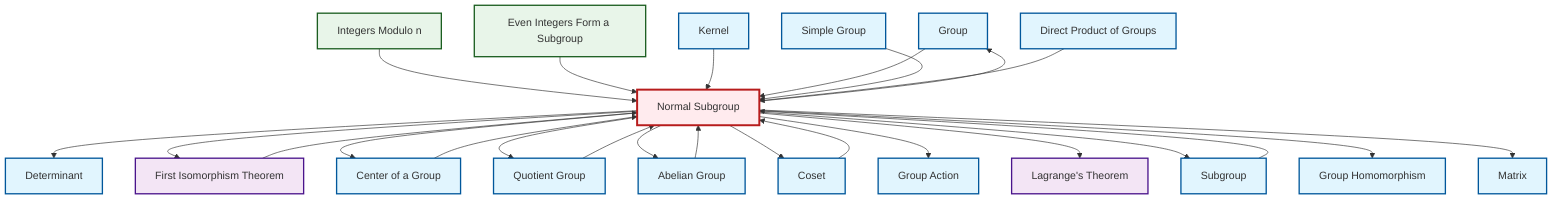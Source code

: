 graph TD
    classDef definition fill:#e1f5fe,stroke:#01579b,stroke-width:2px
    classDef theorem fill:#f3e5f5,stroke:#4a148c,stroke-width:2px
    classDef axiom fill:#fff3e0,stroke:#e65100,stroke-width:2px
    classDef example fill:#e8f5e9,stroke:#1b5e20,stroke-width:2px
    classDef current fill:#ffebee,stroke:#b71c1c,stroke-width:3px
    thm-lagrange["Lagrange's Theorem"]:::theorem
    def-group["Group"]:::definition
    def-simple-group["Simple Group"]:::definition
    def-normal-subgroup["Normal Subgroup"]:::definition
    def-center-of-group["Center of a Group"]:::definition
    thm-first-isomorphism["First Isomorphism Theorem"]:::theorem
    def-coset["Coset"]:::definition
    def-matrix["Matrix"]:::definition
    def-group-action["Group Action"]:::definition
    def-direct-product["Direct Product of Groups"]:::definition
    def-kernel["Kernel"]:::definition
    def-quotient-group["Quotient Group"]:::definition
    ex-even-integers-subgroup["Even Integers Form a Subgroup"]:::example
    def-determinant["Determinant"]:::definition
    def-homomorphism["Group Homomorphism"]:::definition
    ex-quotient-integers-mod-n["Integers Modulo n"]:::example
    def-subgroup["Subgroup"]:::definition
    def-abelian-group["Abelian Group"]:::definition
    def-normal-subgroup --> def-determinant
    def-subgroup --> def-normal-subgroup
    ex-quotient-integers-mod-n --> def-normal-subgroup
    def-normal-subgroup --> def-group
    def-normal-subgroup --> thm-first-isomorphism
    def-normal-subgroup --> def-center-of-group
    def-center-of-group --> def-normal-subgroup
    ex-even-integers-subgroup --> def-normal-subgroup
    def-kernel --> def-normal-subgroup
    def-normal-subgroup --> def-quotient-group
    thm-first-isomorphism --> def-normal-subgroup
    def-group --> def-normal-subgroup
    def-normal-subgroup --> def-abelian-group
    def-normal-subgroup --> def-coset
    def-coset --> def-normal-subgroup
    def-normal-subgroup --> def-group-action
    def-simple-group --> def-normal-subgroup
    def-normal-subgroup --> thm-lagrange
    def-normal-subgroup --> def-subgroup
    def-normal-subgroup --> def-homomorphism
    def-normal-subgroup --> def-matrix
    def-quotient-group --> def-normal-subgroup
    def-direct-product --> def-normal-subgroup
    def-abelian-group --> def-normal-subgroup
    class def-normal-subgroup current
